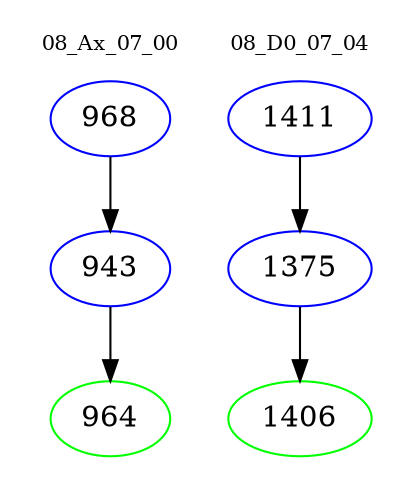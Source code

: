 digraph{
subgraph cluster_0 {
color = white
label = "08_Ax_07_00";
fontsize=10;
T0_968 [label="968", color="blue"]
T0_968 -> T0_943 [color="black"]
T0_943 [label="943", color="blue"]
T0_943 -> T0_964 [color="black"]
T0_964 [label="964", color="green"]
}
subgraph cluster_1 {
color = white
label = "08_D0_07_04";
fontsize=10;
T1_1411 [label="1411", color="blue"]
T1_1411 -> T1_1375 [color="black"]
T1_1375 [label="1375", color="blue"]
T1_1375 -> T1_1406 [color="black"]
T1_1406 [label="1406", color="green"]
}
}
